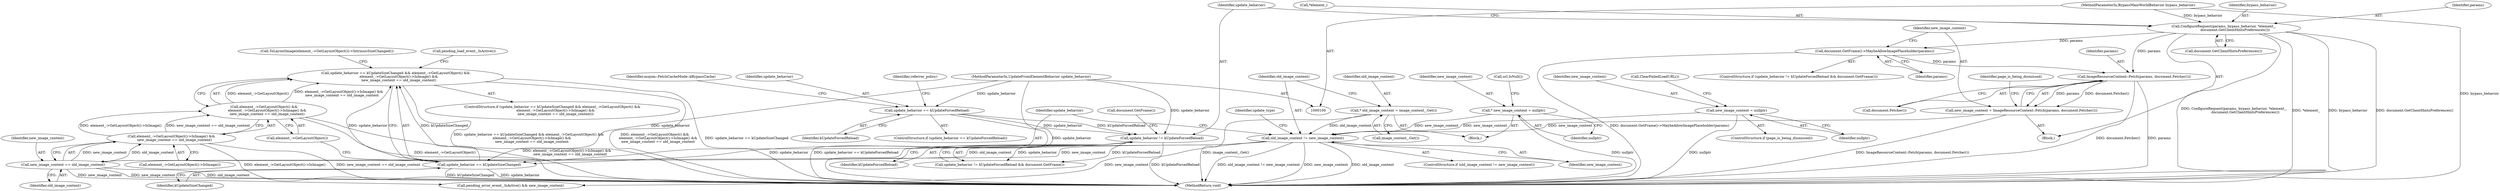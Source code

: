digraph "0_Chrome_e56aee6473486fdfac0429747284fda7cdd3aae5@API" {
"1000231" [label="(Call,update_behavior == kUpdateSizeChanged && element_->GetLayoutObject() &&\n      element_->GetLayoutObject()->IsImage() &&\n      new_image_content == old_image_content)"];
"1000232" [label="(Call,update_behavior == kUpdateSizeChanged)"];
"1000195" [label="(Call,update_behavior != kUpdateForcedReload)"];
"1000144" [label="(Call,update_behavior == kUpdateForcedReload)"];
"1000102" [label="(MethodParameterIn,UpdateFromElementBehavior update_behavior)"];
"1000235" [label="(Call,element_->GetLayoutObject() &&\n      element_->GetLayoutObject()->IsImage() &&\n      new_image_content == old_image_content)"];
"1000237" [label="(Call,element_->GetLayoutObject()->IsImage() &&\n      new_image_content == old_image_content)"];
"1000239" [label="(Call,new_image_content == old_image_content)"];
"1000225" [label="(Call,old_image_content != new_image_content)"];
"1000221" [label="(Call,* old_image_content = image_content_.Get())"];
"1000124" [label="(Call,* new_image_content = nullptr)"];
"1000208" [label="(Call,new_image_content = nullptr)"];
"1000201" [label="(Call,new_image_content = ImageResourceContent::Fetch(params, document.Fetcher()))"];
"1000203" [label="(Call,ImageResourceContent::Fetch(params, document.Fetcher()))"];
"1000187" [label="(Call,ConfigureRequest(params, bypass_behavior, *element_,\n                     document.GetClientHintsPreferences()))"];
"1000101" [label="(MethodParameterIn,BypassMainWorldBehavior bypass_behavior)"];
"1000199" [label="(Call,document.GetFrame()->MaybeAllowImagePlaceholder(params))"];
"1000240" [label="(Identifier,new_image_content)"];
"1000224" [label="(ControlStructure,if (old_image_content != new_image_content))"];
"1000198" [label="(Call,document.GetFrame())"];
"1000274" [label="(MethodReturn,void)"];
"1000197" [label="(Identifier,kUpdateForcedReload)"];
"1000146" [label="(Identifier,kUpdateForcedReload)"];
"1000243" [label="(Call,ToLayoutImage(element_->GetLayoutObject())->IntrinsicSizeChanged())"];
"1000225" [label="(Call,old_image_content != new_image_content)"];
"1000187" [label="(Call,ConfigureRequest(params, bypass_behavior, *element_,\n                     document.GetClientHintsPreferences()))"];
"1000201" [label="(Call,new_image_content = ImageResourceContent::Fetch(params, document.Fetcher()))"];
"1000250" [label="(Call,pending_error_event_.IsActive() && new_image_content)"];
"1000194" [label="(Call,update_behavior != kUpdateForcedReload && document.GetFrame())"];
"1000130" [label="(Call,url.IsNull())"];
"1000232" [label="(Call,update_behavior == kUpdateSizeChanged)"];
"1000199" [label="(Call,document.GetFrame()->MaybeAllowImagePlaceholder(params))"];
"1000204" [label="(Identifier,params)"];
"1000189" [label="(Identifier,bypass_behavior)"];
"1000247" [label="(Call,pending_load_event_.IsActive())"];
"1000211" [label="(Call,ClearFailedLoadURL())"];
"1000203" [label="(Call,ImageResourceContent::Fetch(params, document.Fetcher()))"];
"1000209" [label="(Identifier,new_image_content)"];
"1000192" [label="(Call,document.GetClientHintsPreferences())"];
"1000125" [label="(Identifier,new_image_content)"];
"1000229" [label="(Identifier,update_type)"];
"1000236" [label="(Call,element_->GetLayoutObject())"];
"1000143" [label="(ControlStructure,if (update_behavior == kUpdateForcedReload))"];
"1000188" [label="(Identifier,params)"];
"1000200" [label="(Identifier,params)"];
"1000154" [label="(Identifier,referrer_policy)"];
"1000205" [label="(Call,document.Fetcher())"];
"1000196" [label="(Identifier,update_behavior)"];
"1000206" [label="(ControlStructure,if (page_is_being_dismissed))"];
"1000239" [label="(Call,new_image_content == old_image_content)"];
"1000230" [label="(ControlStructure,if (update_behavior == kUpdateSizeChanged && element_->GetLayoutObject() &&\n      element_->GetLayoutObject()->IsImage() &&\n      new_image_content == old_image_content))"];
"1000149" [label="(Identifier,mojom::FetchCacheMode::kBypassCache)"];
"1000210" [label="(Identifier,nullptr)"];
"1000133" [label="(Block,)"];
"1000102" [label="(MethodParameterIn,UpdateFromElementBehavior update_behavior)"];
"1000190" [label="(Call,*element_)"];
"1000195" [label="(Call,update_behavior != kUpdateForcedReload)"];
"1000222" [label="(Identifier,old_image_content)"];
"1000241" [label="(Identifier,old_image_content)"];
"1000233" [label="(Identifier,update_behavior)"];
"1000208" [label="(Call,new_image_content = nullptr)"];
"1000238" [label="(Call,element_->GetLayoutObject()->IsImage())"];
"1000227" [label="(Identifier,new_image_content)"];
"1000145" [label="(Identifier,update_behavior)"];
"1000126" [label="(Identifier,nullptr)"];
"1000223" [label="(Call,image_content_.Get())"];
"1000101" [label="(MethodParameterIn,BypassMainWorldBehavior bypass_behavior)"];
"1000193" [label="(ControlStructure,if (update_behavior != kUpdateForcedReload && document.GetFrame()))"];
"1000221" [label="(Call,* old_image_content = image_content_.Get())"];
"1000207" [label="(Identifier,page_is_being_dismissed)"];
"1000235" [label="(Call,element_->GetLayoutObject() &&\n      element_->GetLayoutObject()->IsImage() &&\n      new_image_content == old_image_content)"];
"1000106" [label="(Block,)"];
"1000237" [label="(Call,element_->GetLayoutObject()->IsImage() &&\n      new_image_content == old_image_content)"];
"1000144" [label="(Call,update_behavior == kUpdateForcedReload)"];
"1000226" [label="(Identifier,old_image_content)"];
"1000231" [label="(Call,update_behavior == kUpdateSizeChanged && element_->GetLayoutObject() &&\n      element_->GetLayoutObject()->IsImage() &&\n      new_image_content == old_image_content)"];
"1000234" [label="(Identifier,kUpdateSizeChanged)"];
"1000124" [label="(Call,* new_image_content = nullptr)"];
"1000202" [label="(Identifier,new_image_content)"];
"1000231" -> "1000230"  [label="AST: "];
"1000231" -> "1000232"  [label="CFG: "];
"1000231" -> "1000235"  [label="CFG: "];
"1000232" -> "1000231"  [label="AST: "];
"1000235" -> "1000231"  [label="AST: "];
"1000243" -> "1000231"  [label="CFG: "];
"1000247" -> "1000231"  [label="CFG: "];
"1000231" -> "1000274"  [label="DDG: update_behavior == kUpdateSizeChanged && element_->GetLayoutObject() &&\n      element_->GetLayoutObject()->IsImage() &&\n      new_image_content == old_image_content"];
"1000231" -> "1000274"  [label="DDG: element_->GetLayoutObject() &&\n      element_->GetLayoutObject()->IsImage() &&\n      new_image_content == old_image_content"];
"1000231" -> "1000274"  [label="DDG: update_behavior == kUpdateSizeChanged"];
"1000232" -> "1000231"  [label="DDG: update_behavior"];
"1000232" -> "1000231"  [label="DDG: kUpdateSizeChanged"];
"1000235" -> "1000231"  [label="DDG: element_->GetLayoutObject()"];
"1000235" -> "1000231"  [label="DDG: element_->GetLayoutObject()->IsImage() &&\n      new_image_content == old_image_content"];
"1000232" -> "1000234"  [label="CFG: "];
"1000233" -> "1000232"  [label="AST: "];
"1000234" -> "1000232"  [label="AST: "];
"1000236" -> "1000232"  [label="CFG: "];
"1000232" -> "1000274"  [label="DDG: update_behavior"];
"1000232" -> "1000274"  [label="DDG: kUpdateSizeChanged"];
"1000195" -> "1000232"  [label="DDG: update_behavior"];
"1000102" -> "1000232"  [label="DDG: update_behavior"];
"1000195" -> "1000194"  [label="AST: "];
"1000195" -> "1000197"  [label="CFG: "];
"1000196" -> "1000195"  [label="AST: "];
"1000197" -> "1000195"  [label="AST: "];
"1000198" -> "1000195"  [label="CFG: "];
"1000194" -> "1000195"  [label="CFG: "];
"1000195" -> "1000274"  [label="DDG: kUpdateForcedReload"];
"1000195" -> "1000194"  [label="DDG: update_behavior"];
"1000195" -> "1000194"  [label="DDG: kUpdateForcedReload"];
"1000144" -> "1000195"  [label="DDG: update_behavior"];
"1000144" -> "1000195"  [label="DDG: kUpdateForcedReload"];
"1000102" -> "1000195"  [label="DDG: update_behavior"];
"1000144" -> "1000143"  [label="AST: "];
"1000144" -> "1000146"  [label="CFG: "];
"1000145" -> "1000144"  [label="AST: "];
"1000146" -> "1000144"  [label="AST: "];
"1000149" -> "1000144"  [label="CFG: "];
"1000154" -> "1000144"  [label="CFG: "];
"1000144" -> "1000274"  [label="DDG: update_behavior == kUpdateForcedReload"];
"1000102" -> "1000144"  [label="DDG: update_behavior"];
"1000102" -> "1000100"  [label="AST: "];
"1000102" -> "1000274"  [label="DDG: update_behavior"];
"1000235" -> "1000236"  [label="CFG: "];
"1000235" -> "1000237"  [label="CFG: "];
"1000236" -> "1000235"  [label="AST: "];
"1000237" -> "1000235"  [label="AST: "];
"1000235" -> "1000274"  [label="DDG: element_->GetLayoutObject()->IsImage() &&\n      new_image_content == old_image_content"];
"1000235" -> "1000274"  [label="DDG: element_->GetLayoutObject()"];
"1000237" -> "1000235"  [label="DDG: element_->GetLayoutObject()->IsImage()"];
"1000237" -> "1000235"  [label="DDG: new_image_content == old_image_content"];
"1000237" -> "1000238"  [label="CFG: "];
"1000237" -> "1000239"  [label="CFG: "];
"1000238" -> "1000237"  [label="AST: "];
"1000239" -> "1000237"  [label="AST: "];
"1000237" -> "1000274"  [label="DDG: new_image_content == old_image_content"];
"1000237" -> "1000274"  [label="DDG: element_->GetLayoutObject()->IsImage()"];
"1000239" -> "1000237"  [label="DDG: new_image_content"];
"1000239" -> "1000237"  [label="DDG: old_image_content"];
"1000239" -> "1000241"  [label="CFG: "];
"1000240" -> "1000239"  [label="AST: "];
"1000241" -> "1000239"  [label="AST: "];
"1000239" -> "1000274"  [label="DDG: new_image_content"];
"1000239" -> "1000274"  [label="DDG: old_image_content"];
"1000225" -> "1000239"  [label="DDG: new_image_content"];
"1000225" -> "1000239"  [label="DDG: old_image_content"];
"1000239" -> "1000250"  [label="DDG: new_image_content"];
"1000225" -> "1000224"  [label="AST: "];
"1000225" -> "1000227"  [label="CFG: "];
"1000226" -> "1000225"  [label="AST: "];
"1000227" -> "1000225"  [label="AST: "];
"1000229" -> "1000225"  [label="CFG: "];
"1000233" -> "1000225"  [label="CFG: "];
"1000225" -> "1000274"  [label="DDG: old_image_content != new_image_content"];
"1000225" -> "1000274"  [label="DDG: new_image_content"];
"1000225" -> "1000274"  [label="DDG: old_image_content"];
"1000221" -> "1000225"  [label="DDG: old_image_content"];
"1000124" -> "1000225"  [label="DDG: new_image_content"];
"1000208" -> "1000225"  [label="DDG: new_image_content"];
"1000201" -> "1000225"  [label="DDG: new_image_content"];
"1000225" -> "1000250"  [label="DDG: new_image_content"];
"1000221" -> "1000106"  [label="AST: "];
"1000221" -> "1000223"  [label="CFG: "];
"1000222" -> "1000221"  [label="AST: "];
"1000223" -> "1000221"  [label="AST: "];
"1000226" -> "1000221"  [label="CFG: "];
"1000221" -> "1000274"  [label="DDG: image_content_.Get()"];
"1000124" -> "1000106"  [label="AST: "];
"1000124" -> "1000126"  [label="CFG: "];
"1000125" -> "1000124"  [label="AST: "];
"1000126" -> "1000124"  [label="AST: "];
"1000130" -> "1000124"  [label="CFG: "];
"1000124" -> "1000274"  [label="DDG: nullptr"];
"1000208" -> "1000206"  [label="AST: "];
"1000208" -> "1000210"  [label="CFG: "];
"1000209" -> "1000208"  [label="AST: "];
"1000210" -> "1000208"  [label="AST: "];
"1000211" -> "1000208"  [label="CFG: "];
"1000208" -> "1000274"  [label="DDG: nullptr"];
"1000201" -> "1000133"  [label="AST: "];
"1000201" -> "1000203"  [label="CFG: "];
"1000202" -> "1000201"  [label="AST: "];
"1000203" -> "1000201"  [label="AST: "];
"1000207" -> "1000201"  [label="CFG: "];
"1000201" -> "1000274"  [label="DDG: ImageResourceContent::Fetch(params, document.Fetcher())"];
"1000203" -> "1000201"  [label="DDG: params"];
"1000203" -> "1000201"  [label="DDG: document.Fetcher()"];
"1000203" -> "1000205"  [label="CFG: "];
"1000204" -> "1000203"  [label="AST: "];
"1000205" -> "1000203"  [label="AST: "];
"1000203" -> "1000274"  [label="DDG: document.Fetcher()"];
"1000203" -> "1000274"  [label="DDG: params"];
"1000187" -> "1000203"  [label="DDG: params"];
"1000199" -> "1000203"  [label="DDG: params"];
"1000187" -> "1000133"  [label="AST: "];
"1000187" -> "1000192"  [label="CFG: "];
"1000188" -> "1000187"  [label="AST: "];
"1000189" -> "1000187"  [label="AST: "];
"1000190" -> "1000187"  [label="AST: "];
"1000192" -> "1000187"  [label="AST: "];
"1000196" -> "1000187"  [label="CFG: "];
"1000187" -> "1000274"  [label="DDG: ConfigureRequest(params, bypass_behavior, *element_,\n                     document.GetClientHintsPreferences())"];
"1000187" -> "1000274"  [label="DDG: *element_"];
"1000187" -> "1000274"  [label="DDG: bypass_behavior"];
"1000187" -> "1000274"  [label="DDG: document.GetClientHintsPreferences()"];
"1000101" -> "1000187"  [label="DDG: bypass_behavior"];
"1000187" -> "1000199"  [label="DDG: params"];
"1000101" -> "1000100"  [label="AST: "];
"1000101" -> "1000274"  [label="DDG: bypass_behavior"];
"1000199" -> "1000193"  [label="AST: "];
"1000199" -> "1000200"  [label="CFG: "];
"1000200" -> "1000199"  [label="AST: "];
"1000202" -> "1000199"  [label="CFG: "];
"1000199" -> "1000274"  [label="DDG: document.GetFrame()->MaybeAllowImagePlaceholder(params)"];
}
